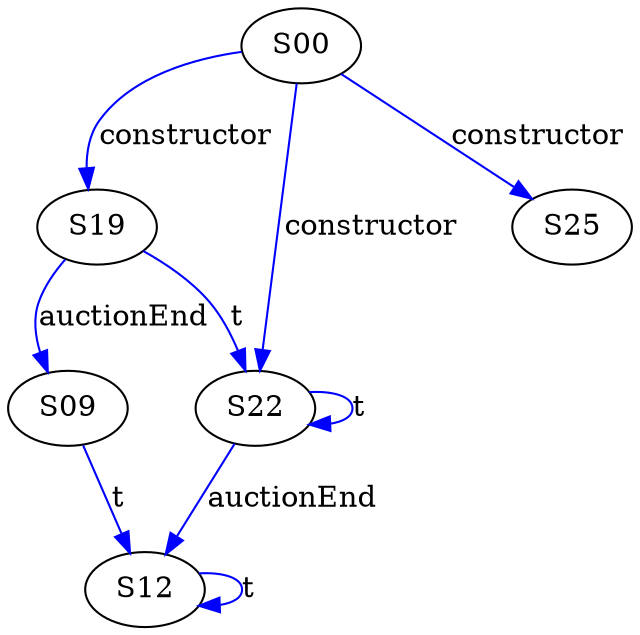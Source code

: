 digraph {

S00->S19 [label="constructor", style="", color="blue"]
S00->S22 [label="constructor", style="", color="blue"]
S00->S25 [label="constructor", style="", color="blue"]
S19->S22 [label="t", style="", color="blue"]
S22->S12 [label="auctionEnd", style="", color="blue"]
S19->S09 [label="auctionEnd", style="", color="blue"]
S22->S22 [label="t", style="", color="blue"]
S09->S12 [label="t", style="", color="blue"]
S12->S12 [label="t", style="", color="blue"]
}